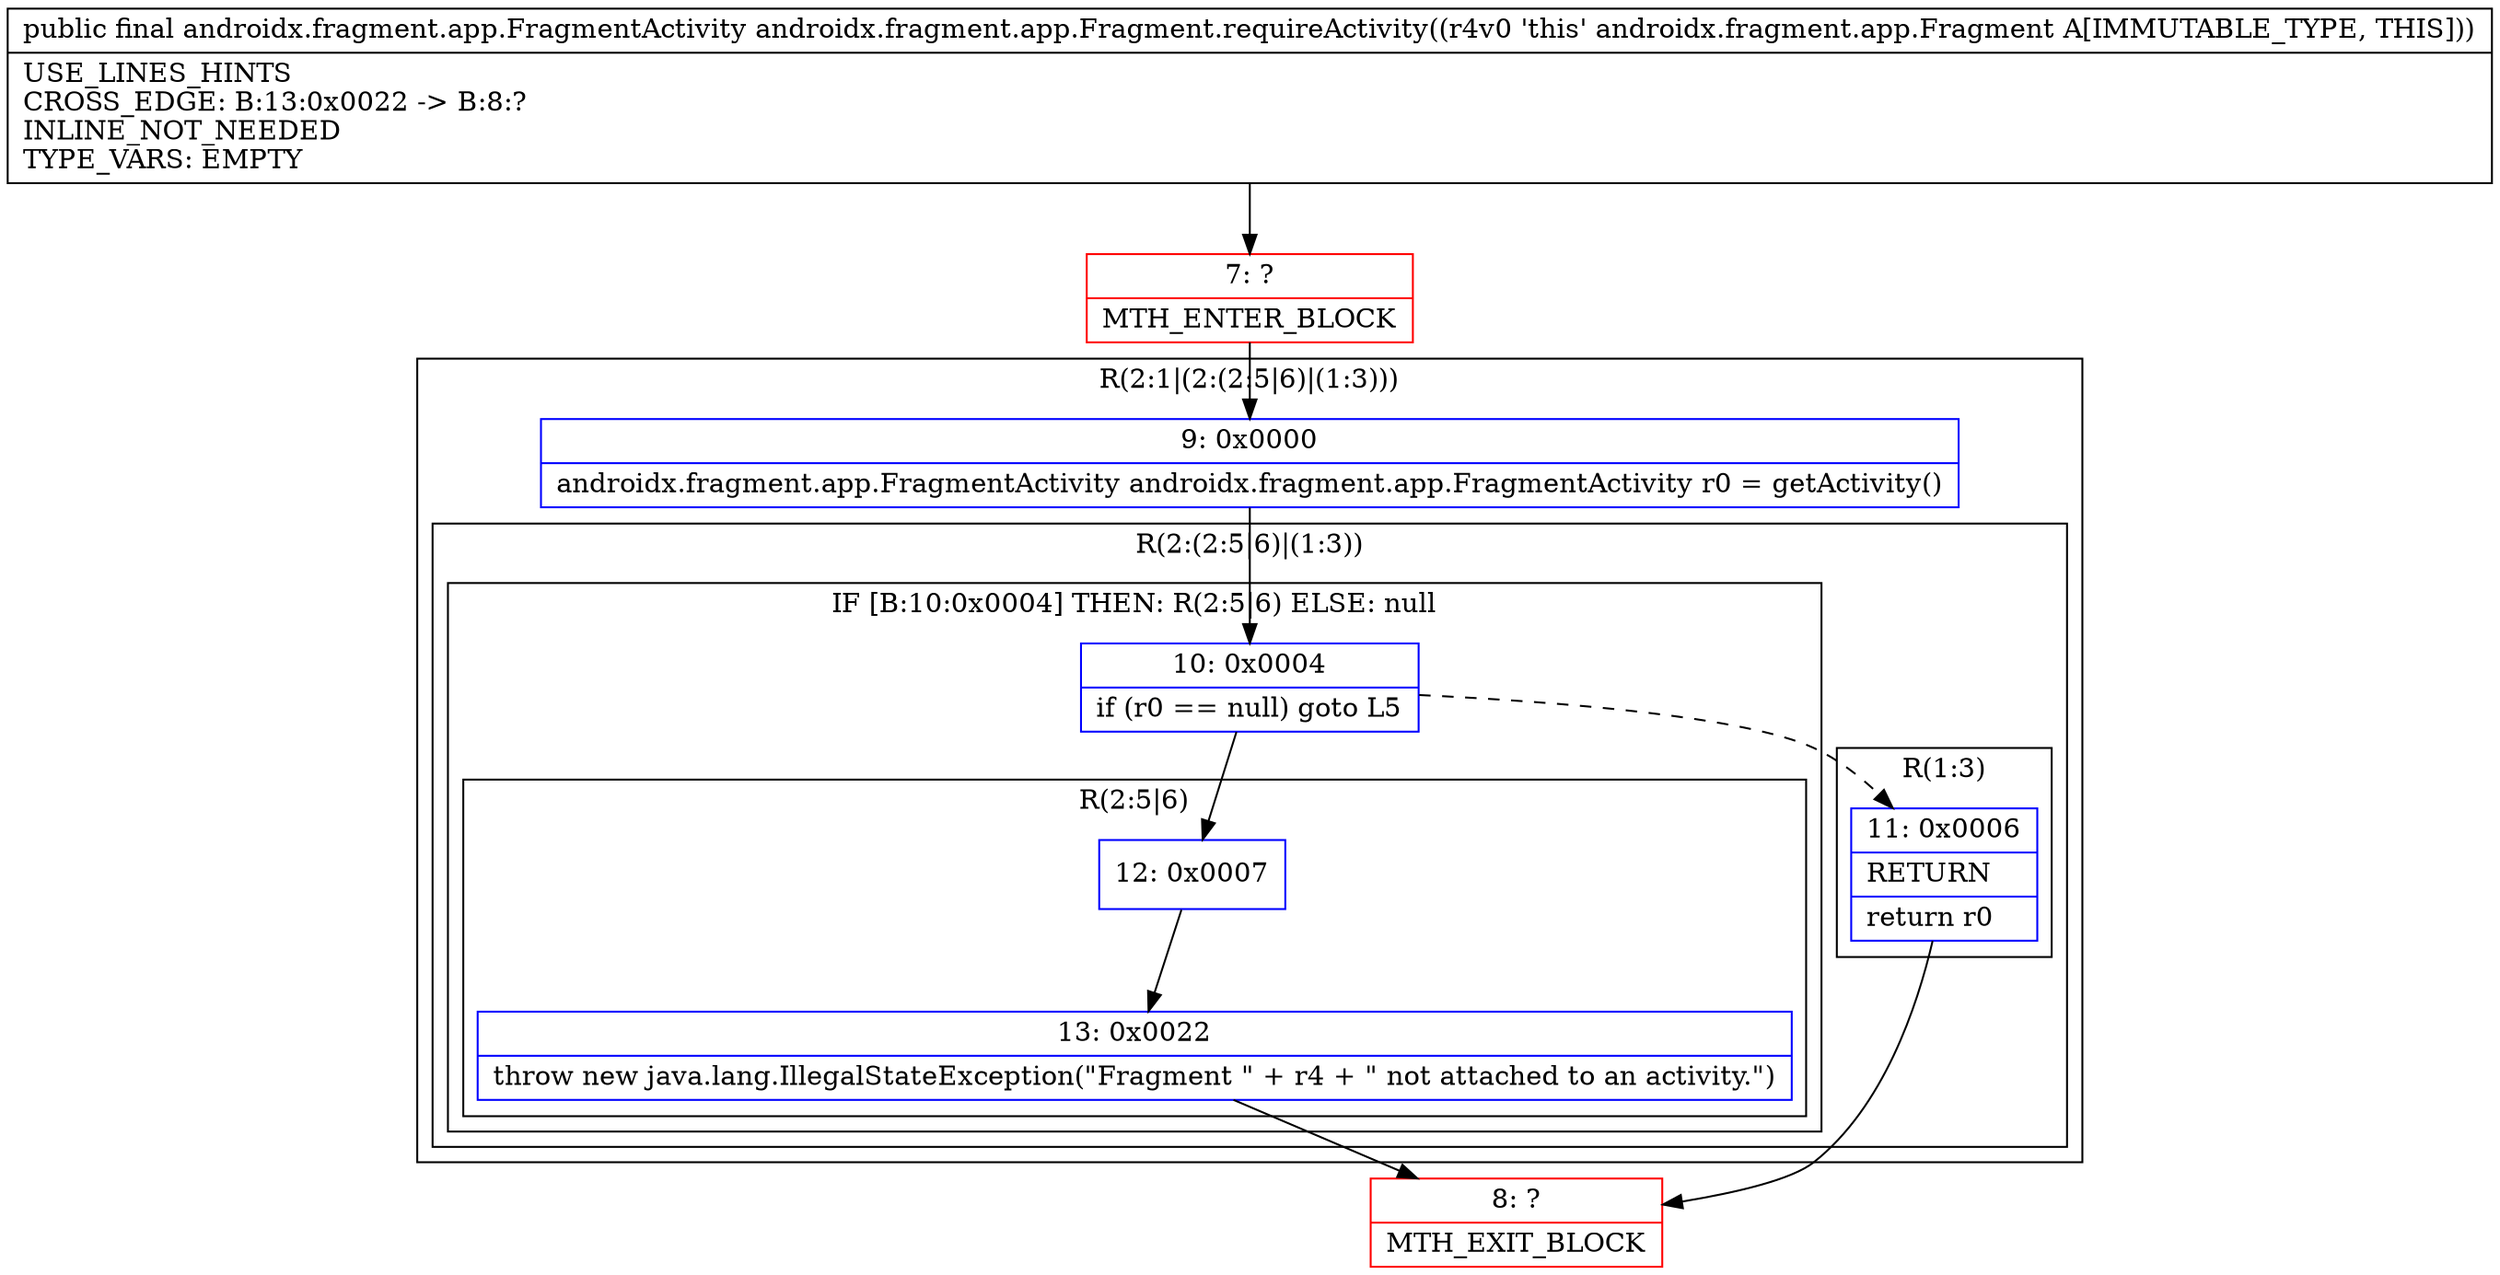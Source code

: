 digraph "CFG forandroidx.fragment.app.Fragment.requireActivity()Landroidx\/fragment\/app\/FragmentActivity;" {
subgraph cluster_Region_1595780607 {
label = "R(2:1|(2:(2:5|6)|(1:3)))";
node [shape=record,color=blue];
Node_9 [shape=record,label="{9\:\ 0x0000|androidx.fragment.app.FragmentActivity androidx.fragment.app.FragmentActivity r0 = getActivity()\l}"];
subgraph cluster_Region_31320058 {
label = "R(2:(2:5|6)|(1:3))";
node [shape=record,color=blue];
subgraph cluster_IfRegion_561770207 {
label = "IF [B:10:0x0004] THEN: R(2:5|6) ELSE: null";
node [shape=record,color=blue];
Node_10 [shape=record,label="{10\:\ 0x0004|if (r0 == null) goto L5\l}"];
subgraph cluster_Region_2043260678 {
label = "R(2:5|6)";
node [shape=record,color=blue];
Node_12 [shape=record,label="{12\:\ 0x0007}"];
Node_13 [shape=record,label="{13\:\ 0x0022|throw new java.lang.IllegalStateException(\"Fragment \" + r4 + \" not attached to an activity.\")\l}"];
}
}
subgraph cluster_Region_520295823 {
label = "R(1:3)";
node [shape=record,color=blue];
Node_11 [shape=record,label="{11\:\ 0x0006|RETURN\l|return r0\l}"];
}
}
}
Node_7 [shape=record,color=red,label="{7\:\ ?|MTH_ENTER_BLOCK\l}"];
Node_8 [shape=record,color=red,label="{8\:\ ?|MTH_EXIT_BLOCK\l}"];
MethodNode[shape=record,label="{public final androidx.fragment.app.FragmentActivity androidx.fragment.app.Fragment.requireActivity((r4v0 'this' androidx.fragment.app.Fragment A[IMMUTABLE_TYPE, THIS]))  | USE_LINES_HINTS\lCROSS_EDGE: B:13:0x0022 \-\> B:8:?\lINLINE_NOT_NEEDED\lTYPE_VARS: EMPTY\l}"];
MethodNode -> Node_7;Node_9 -> Node_10;
Node_10 -> Node_11[style=dashed];
Node_10 -> Node_12;
Node_12 -> Node_13;
Node_13 -> Node_8;
Node_11 -> Node_8;
Node_7 -> Node_9;
}

